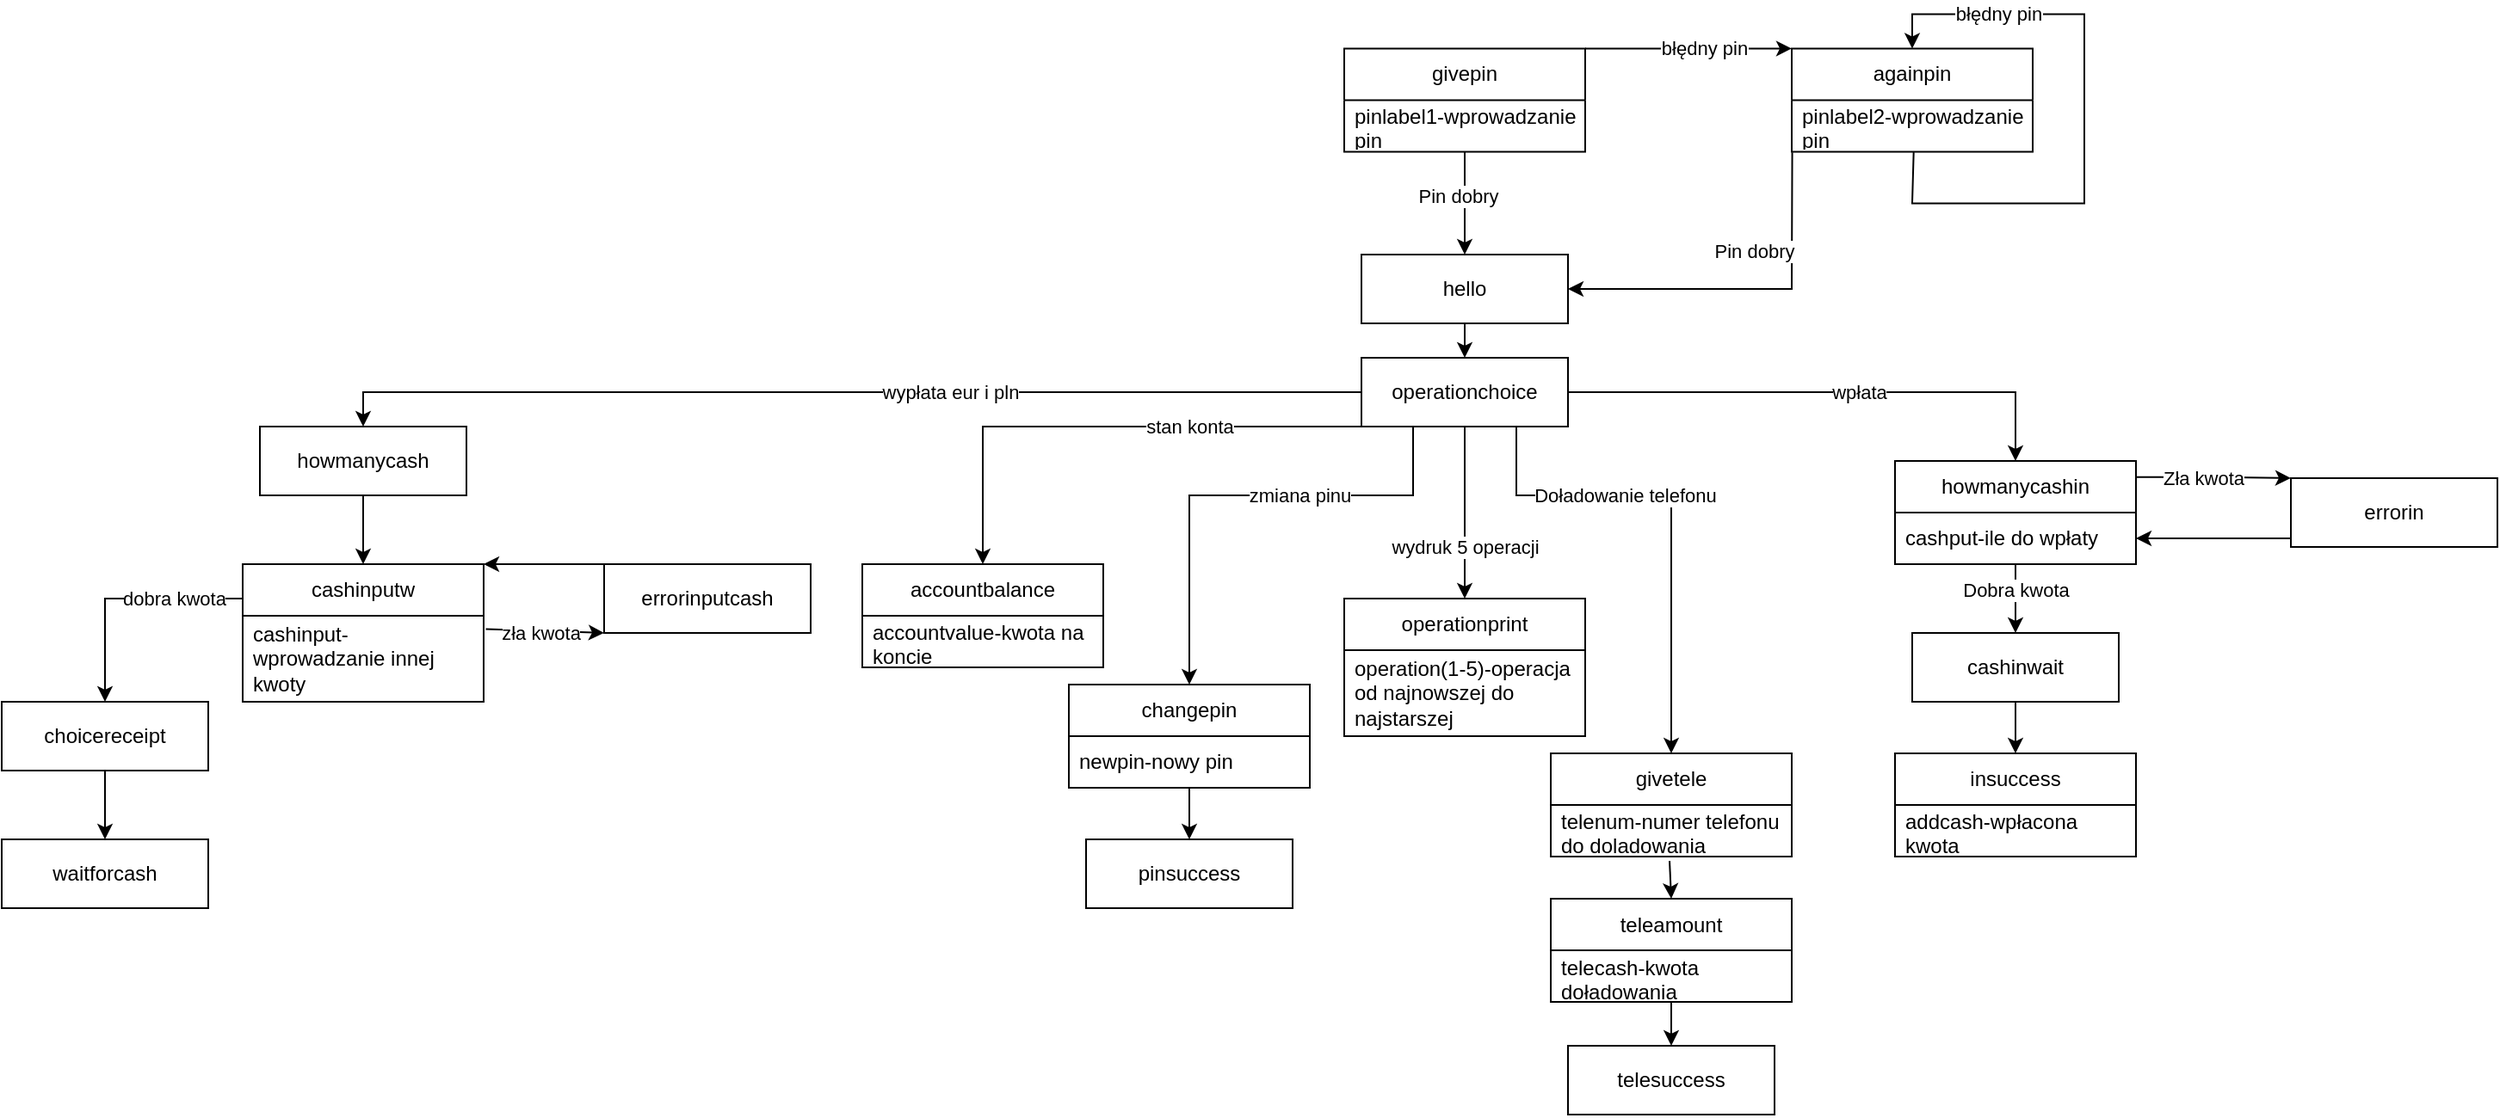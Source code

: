 <mxfile version="21.2.3" type="device">
  <diagram name="Strona-1" id="Kzm8d9shIN3Trl6sYYgi">
    <mxGraphModel dx="2486" dy="851" grid="1" gridSize="10" guides="1" tooltips="1" connect="1" arrows="1" fold="1" page="1" pageScale="1" pageWidth="827" pageHeight="1169" math="0" shadow="0">
      <root>
        <mxCell id="0" />
        <mxCell id="1" parent="0" />
        <mxCell id="q213whrQz-qfY4SCTPW1-1" value="hello" style="rounded=0;whiteSpace=wrap;html=1;" parent="1" vertex="1">
          <mxGeometry x="160" y="180" width="120" height="40" as="geometry" />
        </mxCell>
        <mxCell id="q213whrQz-qfY4SCTPW1-3" value="" style="endArrow=classic;html=1;rounded=0;exitX=0.5;exitY=1;exitDx=0;exitDy=0;" parent="1" source="q213whrQz-qfY4SCTPW1-1" target="q213whrQz-qfY4SCTPW1-9" edge="1">
          <mxGeometry width="50" height="50" relative="1" as="geometry">
            <mxPoint x="220" y="310" as="sourcePoint" />
            <mxPoint x="270" y="260" as="targetPoint" />
          </mxGeometry>
        </mxCell>
        <mxCell id="q213whrQz-qfY4SCTPW1-5" value="" style="endArrow=classic;html=1;rounded=0;exitX=1;exitY=0;exitDx=0;exitDy=0;entryX=0;entryY=0;entryDx=0;entryDy=0;" parent="1" source="q213whrQz-qfY4SCTPW1-54" target="q213whrQz-qfY4SCTPW1-58" edge="1">
          <mxGeometry width="50" height="50" relative="1" as="geometry">
            <mxPoint x="260" y="270.21" as="sourcePoint" />
            <mxPoint x="400" y="80.21" as="targetPoint" />
          </mxGeometry>
        </mxCell>
        <mxCell id="q213whrQz-qfY4SCTPW1-6" value="błędny pin" style="edgeLabel;html=1;align=center;verticalAlign=middle;resizable=0;points=[];rotation=0;" parent="q213whrQz-qfY4SCTPW1-5" vertex="1" connectable="0">
          <mxGeometry x="0.454" y="2" relative="1" as="geometry">
            <mxPoint x="-18" y="2" as="offset" />
          </mxGeometry>
        </mxCell>
        <mxCell id="q213whrQz-qfY4SCTPW1-9" value="operationchoice" style="rounded=0;whiteSpace=wrap;html=1;" parent="1" vertex="1">
          <mxGeometry x="160" y="240" width="120" height="40" as="geometry" />
        </mxCell>
        <mxCell id="q213whrQz-qfY4SCTPW1-10" value="" style="endArrow=classic;html=1;rounded=0;" parent="1" source="q213whrQz-qfY4SCTPW1-54" target="q213whrQz-qfY4SCTPW1-1" edge="1">
          <mxGeometry width="50" height="50" relative="1" as="geometry">
            <mxPoint x="220" y="310" as="sourcePoint" />
            <mxPoint x="270" y="260" as="targetPoint" />
          </mxGeometry>
        </mxCell>
        <mxCell id="q213whrQz-qfY4SCTPW1-12" value="Pin dobry" style="edgeLabel;html=1;align=center;verticalAlign=middle;resizable=0;points=[];rotation=0;" parent="q213whrQz-qfY4SCTPW1-10" vertex="1" connectable="0">
          <mxGeometry x="0.412" y="-1" relative="1" as="geometry">
            <mxPoint x="-3" y="-16" as="offset" />
          </mxGeometry>
        </mxCell>
        <mxCell id="q213whrQz-qfY4SCTPW1-11" value="" style="endArrow=classic;html=1;rounded=0;exitX=0.002;exitY=1.012;exitDx=0;exitDy=0;exitPerimeter=0;" parent="1" source="q213whrQz-qfY4SCTPW1-59" target="q213whrQz-qfY4SCTPW1-1" edge="1">
          <mxGeometry width="50" height="50" relative="1" as="geometry">
            <mxPoint x="220" y="310" as="sourcePoint" />
            <mxPoint x="290" y="250" as="targetPoint" />
            <Array as="points">
              <mxPoint x="410" y="200" />
            </Array>
          </mxGeometry>
        </mxCell>
        <mxCell id="q213whrQz-qfY4SCTPW1-14" value="Pin dobry" style="edgeLabel;html=1;align=center;verticalAlign=middle;resizable=0;points=[];rotation=0;" parent="q213whrQz-qfY4SCTPW1-11" vertex="1" connectable="0">
          <mxGeometry x="-0.42" y="3" relative="1" as="geometry">
            <mxPoint x="-25" y="-3" as="offset" />
          </mxGeometry>
        </mxCell>
        <mxCell id="q213whrQz-qfY4SCTPW1-20" value="" style="edgeStyle=orthogonalEdgeStyle;rounded=0;orthogonalLoop=1;jettySize=auto;html=1;entryX=0.5;entryY=0;entryDx=0;entryDy=0;" parent="1" source="q213whrQz-qfY4SCTPW1-15" target="q213whrQz-qfY4SCTPW1-64" edge="1">
          <mxGeometry relative="1" as="geometry" />
        </mxCell>
        <mxCell id="q213whrQz-qfY4SCTPW1-15" value="howmanycash" style="rounded=0;whiteSpace=wrap;html=1;" parent="1" vertex="1">
          <mxGeometry x="-480" y="280" width="120" height="40" as="geometry" />
        </mxCell>
        <mxCell id="q213whrQz-qfY4SCTPW1-16" value="" style="endArrow=classic;html=1;rounded=0;entryX=0.5;entryY=0;entryDx=0;entryDy=0;exitX=0;exitY=0.5;exitDx=0;exitDy=0;" parent="1" source="q213whrQz-qfY4SCTPW1-9" target="q213whrQz-qfY4SCTPW1-15" edge="1">
          <mxGeometry width="50" height="50" relative="1" as="geometry">
            <mxPoint x="70" y="260" as="sourcePoint" />
            <mxPoint x="120" y="260" as="targetPoint" />
            <Array as="points">
              <mxPoint x="-420" y="260" />
            </Array>
          </mxGeometry>
        </mxCell>
        <mxCell id="q213whrQz-qfY4SCTPW1-17" value="wypłata eur i pln" style="edgeLabel;html=1;align=center;verticalAlign=middle;resizable=0;points=[];rotation=0;" parent="q213whrQz-qfY4SCTPW1-16" vertex="1" connectable="0">
          <mxGeometry x="-0.388" y="-2" relative="1" as="geometry">
            <mxPoint x="-56" y="2" as="offset" />
          </mxGeometry>
        </mxCell>
        <mxCell id="q213whrQz-qfY4SCTPW1-21" value="errorinputcash" style="rounded=0;whiteSpace=wrap;html=1;" parent="1" vertex="1">
          <mxGeometry x="-280" y="360" width="120" height="40" as="geometry" />
        </mxCell>
        <mxCell id="q213whrQz-qfY4SCTPW1-22" value="" style="endArrow=classic;html=1;rounded=0;exitX=1.009;exitY=0.155;exitDx=0;exitDy=0;entryX=0;entryY=1;entryDx=0;entryDy=0;exitPerimeter=0;" parent="1" source="q213whrQz-qfY4SCTPW1-65" target="q213whrQz-qfY4SCTPW1-21" edge="1">
          <mxGeometry width="50" height="50" relative="1" as="geometry">
            <mxPoint x="-190" y="490" as="sourcePoint" />
            <mxPoint x="-120" y="560" as="targetPoint" />
          </mxGeometry>
        </mxCell>
        <mxCell id="q213whrQz-qfY4SCTPW1-24" value="zła kwota" style="edgeLabel;html=1;align=center;verticalAlign=middle;resizable=0;points=[];rotation=0;" parent="q213whrQz-qfY4SCTPW1-22" vertex="1" connectable="0">
          <mxGeometry x="0.485" y="-3" relative="1" as="geometry">
            <mxPoint x="-19" y="-3" as="offset" />
          </mxGeometry>
        </mxCell>
        <mxCell id="q213whrQz-qfY4SCTPW1-25" value="" style="endArrow=classic;html=1;rounded=0;entryX=1;entryY=0;entryDx=0;entryDy=0;exitX=0;exitY=0;exitDx=0;exitDy=0;" parent="1" source="q213whrQz-qfY4SCTPW1-21" target="q213whrQz-qfY4SCTPW1-64" edge="1">
          <mxGeometry width="50" height="50" relative="1" as="geometry">
            <mxPoint x="-410" y="510" as="sourcePoint" />
            <mxPoint x="-360" y="460" as="targetPoint" />
          </mxGeometry>
        </mxCell>
        <mxCell id="q213whrQz-qfY4SCTPW1-26" value="choicereceipt" style="rounded=0;whiteSpace=wrap;html=1;" parent="1" vertex="1">
          <mxGeometry x="-630" y="440" width="120" height="40" as="geometry" />
        </mxCell>
        <mxCell id="q213whrQz-qfY4SCTPW1-27" value="" style="endArrow=classic;html=1;rounded=0;exitX=0;exitY=0.25;exitDx=0;exitDy=0;entryX=0.5;entryY=0;entryDx=0;entryDy=0;" parent="1" source="q213whrQz-qfY4SCTPW1-64" target="q213whrQz-qfY4SCTPW1-26" edge="1">
          <mxGeometry width="50" height="50" relative="1" as="geometry">
            <mxPoint x="-440" y="510" as="sourcePoint" />
            <mxPoint x="-390" y="460" as="targetPoint" />
            <Array as="points">
              <mxPoint x="-570" y="380" />
            </Array>
          </mxGeometry>
        </mxCell>
        <mxCell id="q213whrQz-qfY4SCTPW1-28" value="dobra kwota" style="edgeLabel;html=1;align=center;verticalAlign=middle;resizable=0;points=[];" parent="q213whrQz-qfY4SCTPW1-27" vertex="1" connectable="0">
          <mxGeometry x="0.452" y="-1" relative="1" as="geometry">
            <mxPoint x="41" y="-22" as="offset" />
          </mxGeometry>
        </mxCell>
        <mxCell id="q213whrQz-qfY4SCTPW1-29" value="waitforcash" style="rounded=0;whiteSpace=wrap;html=1;" parent="1" vertex="1">
          <mxGeometry x="-630" y="520" width="120" height="40" as="geometry" />
        </mxCell>
        <mxCell id="q213whrQz-qfY4SCTPW1-30" value="" style="endArrow=classic;html=1;rounded=0;exitX=0.5;exitY=1;exitDx=0;exitDy=0;" parent="1" source="q213whrQz-qfY4SCTPW1-26" target="q213whrQz-qfY4SCTPW1-29" edge="1">
          <mxGeometry width="50" height="50" relative="1" as="geometry">
            <mxPoint x="-440" y="510" as="sourcePoint" />
            <mxPoint x="-390" y="460" as="targetPoint" />
          </mxGeometry>
        </mxCell>
        <mxCell id="q213whrQz-qfY4SCTPW1-32" value="" style="endArrow=classic;html=1;rounded=0;exitX=0;exitY=1;exitDx=0;exitDy=0;entryX=0.5;entryY=0;entryDx=0;entryDy=0;" parent="1" source="q213whrQz-qfY4SCTPW1-9" target="q213whrQz-qfY4SCTPW1-68" edge="1">
          <mxGeometry width="50" height="50" relative="1" as="geometry">
            <mxPoint x="190" y="510" as="sourcePoint" />
            <mxPoint x="240" y="460" as="targetPoint" />
            <Array as="points">
              <mxPoint x="-60" y="280" />
            </Array>
          </mxGeometry>
        </mxCell>
        <mxCell id="q213whrQz-qfY4SCTPW1-33" value="stan konta" style="edgeLabel;html=1;align=center;verticalAlign=middle;resizable=0;points=[];rotation=0;" parent="q213whrQz-qfY4SCTPW1-32" vertex="1" connectable="0">
          <mxGeometry x="-0.152" y="2" relative="1" as="geometry">
            <mxPoint x="27" y="-2" as="offset" />
          </mxGeometry>
        </mxCell>
        <mxCell id="q213whrQz-qfY4SCTPW1-35" value="" style="endArrow=classic;html=1;rounded=0;exitX=0.25;exitY=1;exitDx=0;exitDy=0;entryX=0.5;entryY=0;entryDx=0;entryDy=0;" parent="1" source="q213whrQz-qfY4SCTPW1-9" target="q213whrQz-qfY4SCTPW1-72" edge="1">
          <mxGeometry width="50" height="50" relative="1" as="geometry">
            <mxPoint x="412.96" y="360" as="sourcePoint" />
            <mxPoint x="410" y="542" as="targetPoint" />
            <Array as="points">
              <mxPoint x="190" y="320" />
              <mxPoint x="60" y="320" />
            </Array>
          </mxGeometry>
        </mxCell>
        <mxCell id="q213whrQz-qfY4SCTPW1-37" value="zmiana pinu" style="edgeLabel;html=1;align=center;verticalAlign=middle;resizable=0;points=[];" parent="q213whrQz-qfY4SCTPW1-35" vertex="1" connectable="0">
          <mxGeometry x="-0.329" y="4" relative="1" as="geometry">
            <mxPoint x="-12" y="-4" as="offset" />
          </mxGeometry>
        </mxCell>
        <mxCell id="q213whrQz-qfY4SCTPW1-38" value="pinsuccess" style="rounded=0;whiteSpace=wrap;html=1;" parent="1" vertex="1">
          <mxGeometry y="520" width="120" height="40" as="geometry" />
        </mxCell>
        <mxCell id="q213whrQz-qfY4SCTPW1-40" value="" style="endArrow=classic;html=1;rounded=0;exitX=0.5;exitY=1;exitDx=0;exitDy=0;entryX=0.5;entryY=0;entryDx=0;entryDy=0;" parent="1" source="q213whrQz-qfY4SCTPW1-9" target="q213whrQz-qfY4SCTPW1-77" edge="1">
          <mxGeometry width="50" height="50" relative="1" as="geometry">
            <mxPoint x="430" y="362" as="sourcePoint" />
            <mxPoint x="400" y="422" as="targetPoint" />
          </mxGeometry>
        </mxCell>
        <mxCell id="q213whrQz-qfY4SCTPW1-42" value="wydruk 5 operacji" style="edgeLabel;html=1;align=center;verticalAlign=middle;resizable=0;points=[];" parent="q213whrQz-qfY4SCTPW1-40" vertex="1" connectable="0">
          <mxGeometry x="-0.311" y="2" relative="1" as="geometry">
            <mxPoint x="-2" y="35" as="offset" />
          </mxGeometry>
        </mxCell>
        <mxCell id="q213whrQz-qfY4SCTPW1-44" value="" style="endArrow=classic;html=1;rounded=0;exitX=0.75;exitY=1;exitDx=0;exitDy=0;entryX=0.5;entryY=0;entryDx=0;entryDy=0;" parent="1" source="q213whrQz-qfY4SCTPW1-9" target="q213whrQz-qfY4SCTPW1-81" edge="1">
          <mxGeometry width="50" height="50" relative="1" as="geometry">
            <mxPoint x="240" y="420" as="sourcePoint" />
            <mxPoint x="290" y="370" as="targetPoint" />
            <Array as="points">
              <mxPoint x="250" y="320" />
              <mxPoint x="340" y="320" />
            </Array>
          </mxGeometry>
        </mxCell>
        <mxCell id="q213whrQz-qfY4SCTPW1-45" value="Doładowanie telefonu" style="edgeLabel;html=1;align=center;verticalAlign=middle;resizable=0;points=[];" parent="q213whrQz-qfY4SCTPW1-44" vertex="1" connectable="0">
          <mxGeometry x="-0.236" y="4" relative="1" as="geometry">
            <mxPoint x="-4" y="4" as="offset" />
          </mxGeometry>
        </mxCell>
        <mxCell id="q213whrQz-qfY4SCTPW1-47" value="telesuccess" style="rounded=0;whiteSpace=wrap;html=1;" parent="1" vertex="1">
          <mxGeometry x="280" y="640" width="120" height="40" as="geometry" />
        </mxCell>
        <mxCell id="q213whrQz-qfY4SCTPW1-48" value="" style="endArrow=classic;html=1;rounded=0;exitX=0.493;exitY=1.084;exitDx=0;exitDy=0;entryX=0.5;entryY=0;entryDx=0;entryDy=0;exitPerimeter=0;" parent="1" source="q213whrQz-qfY4SCTPW1-82" target="q213whrQz-qfY4SCTPW1-85" edge="1">
          <mxGeometry width="50" height="50" relative="1" as="geometry">
            <mxPoint x="340" y="560" as="sourcePoint" />
            <mxPoint x="390" y="510" as="targetPoint" />
          </mxGeometry>
        </mxCell>
        <mxCell id="q213whrQz-qfY4SCTPW1-50" value="" style="endArrow=classic;html=1;rounded=0;exitX=1;exitY=0.5;exitDx=0;exitDy=0;entryX=0.5;entryY=0;entryDx=0;entryDy=0;" parent="1" source="q213whrQz-qfY4SCTPW1-9" target="q213whrQz-qfY4SCTPW1-91" edge="1">
          <mxGeometry width="50" height="50" relative="1" as="geometry">
            <mxPoint x="410" y="470" as="sourcePoint" />
            <mxPoint x="540" y="320" as="targetPoint" />
            <Array as="points">
              <mxPoint x="540" y="260" />
            </Array>
          </mxGeometry>
        </mxCell>
        <mxCell id="q213whrQz-qfY4SCTPW1-52" value="wpłata" style="edgeLabel;html=1;align=center;verticalAlign=middle;resizable=0;points=[];" parent="q213whrQz-qfY4SCTPW1-50" vertex="1" connectable="0">
          <mxGeometry x="0.171" y="-3" relative="1" as="geometry">
            <mxPoint x="-7" y="-3" as="offset" />
          </mxGeometry>
        </mxCell>
        <mxCell id="q213whrQz-qfY4SCTPW1-54" value="givepin" style="swimlane;fontStyle=0;childLayout=stackLayout;horizontal=1;startSize=30;horizontalStack=0;resizeParent=1;resizeParentMax=0;resizeLast=0;collapsible=1;marginBottom=0;whiteSpace=wrap;html=1;" parent="1" vertex="1">
          <mxGeometry x="150" y="60.21" width="140" height="60" as="geometry">
            <mxRectangle x="-40" y="80" width="60" height="30" as="alternateBounds" />
          </mxGeometry>
        </mxCell>
        <mxCell id="q213whrQz-qfY4SCTPW1-55" value="pinlabel1-wprowadzanie pin" style="text;strokeColor=none;fillColor=none;align=left;verticalAlign=middle;spacingLeft=4;spacingRight=4;overflow=hidden;points=[[0,0.5],[1,0.5]];portConstraint=eastwest;rotatable=0;whiteSpace=wrap;html=1;" parent="q213whrQz-qfY4SCTPW1-54" vertex="1">
          <mxGeometry y="30" width="140" height="30" as="geometry" />
        </mxCell>
        <mxCell id="q213whrQz-qfY4SCTPW1-58" value="againpin" style="swimlane;fontStyle=0;childLayout=stackLayout;horizontal=1;startSize=30;horizontalStack=0;resizeParent=1;resizeParentMax=0;resizeLast=0;collapsible=1;marginBottom=0;whiteSpace=wrap;html=1;" parent="1" vertex="1">
          <mxGeometry x="410" y="60.21" width="140" height="60" as="geometry" />
        </mxCell>
        <mxCell id="q213whrQz-qfY4SCTPW1-59" value="pinlabel2-wprowadzanie pin" style="text;strokeColor=none;fillColor=none;align=left;verticalAlign=middle;spacingLeft=4;spacingRight=4;overflow=hidden;points=[[0,0.5],[1,0.5]];portConstraint=eastwest;rotatable=0;whiteSpace=wrap;html=1;" parent="q213whrQz-qfY4SCTPW1-58" vertex="1">
          <mxGeometry y="30" width="140" height="30" as="geometry" />
        </mxCell>
        <mxCell id="q213whrQz-qfY4SCTPW1-7" value="" style="endArrow=classic;html=1;rounded=0;exitX=0.506;exitY=1.012;exitDx=0;exitDy=0;entryX=0.5;entryY=0;entryDx=0;entryDy=0;exitPerimeter=0;" parent="q213whrQz-qfY4SCTPW1-58" source="q213whrQz-qfY4SCTPW1-59" target="q213whrQz-qfY4SCTPW1-58" edge="1">
          <mxGeometry width="50" height="50" relative="1" as="geometry">
            <mxPoint x="-390" y="210" as="sourcePoint" />
            <mxPoint x="-260" y="60" as="targetPoint" />
            <Array as="points">
              <mxPoint x="70" y="90" />
              <mxPoint x="170" y="90" />
              <mxPoint x="170" y="80" />
              <mxPoint x="170" y="-20" />
              <mxPoint x="70" y="-20" />
            </Array>
          </mxGeometry>
        </mxCell>
        <mxCell id="q213whrQz-qfY4SCTPW1-63" value="błędny pin" style="edgeLabel;html=1;align=center;verticalAlign=middle;resizable=0;points=[];" parent="q213whrQz-qfY4SCTPW1-7" vertex="1" connectable="0">
          <mxGeometry x="-0.027" y="1" relative="1" as="geometry">
            <mxPoint x="-49" y="-65" as="offset" />
          </mxGeometry>
        </mxCell>
        <mxCell id="q213whrQz-qfY4SCTPW1-64" value="cashinputw" style="swimlane;fontStyle=0;childLayout=stackLayout;horizontal=1;startSize=30;horizontalStack=0;resizeParent=1;resizeParentMax=0;resizeLast=0;collapsible=1;marginBottom=0;whiteSpace=wrap;html=1;" parent="1" vertex="1">
          <mxGeometry x="-490" y="360" width="140" height="80" as="geometry" />
        </mxCell>
        <mxCell id="q213whrQz-qfY4SCTPW1-65" value="cashinput-wprowadzanie innej kwoty" style="text;strokeColor=none;fillColor=none;align=left;verticalAlign=middle;spacingLeft=4;spacingRight=4;overflow=hidden;points=[[0,0.5],[1,0.5]];portConstraint=eastwest;rotatable=0;whiteSpace=wrap;html=1;" parent="q213whrQz-qfY4SCTPW1-64" vertex="1">
          <mxGeometry y="30" width="140" height="50" as="geometry" />
        </mxCell>
        <mxCell id="q213whrQz-qfY4SCTPW1-68" value="accountbalance" style="swimlane;fontStyle=0;childLayout=stackLayout;horizontal=1;startSize=30;horizontalStack=0;resizeParent=1;resizeParentMax=0;resizeLast=0;collapsible=1;marginBottom=0;whiteSpace=wrap;html=1;" parent="1" vertex="1">
          <mxGeometry x="-130" y="360" width="140" height="60" as="geometry" />
        </mxCell>
        <mxCell id="q213whrQz-qfY4SCTPW1-69" value="accountvalue-kwota na koncie" style="text;strokeColor=none;fillColor=none;align=left;verticalAlign=middle;spacingLeft=4;spacingRight=4;overflow=hidden;points=[[0,0.5],[1,0.5]];portConstraint=eastwest;rotatable=0;whiteSpace=wrap;html=1;" parent="q213whrQz-qfY4SCTPW1-68" vertex="1">
          <mxGeometry y="30" width="140" height="30" as="geometry" />
        </mxCell>
        <mxCell id="q213whrQz-qfY4SCTPW1-76" value="" style="edgeStyle=orthogonalEdgeStyle;rounded=0;orthogonalLoop=1;jettySize=auto;html=1;" parent="1" source="q213whrQz-qfY4SCTPW1-72" target="q213whrQz-qfY4SCTPW1-38" edge="1">
          <mxGeometry relative="1" as="geometry" />
        </mxCell>
        <mxCell id="q213whrQz-qfY4SCTPW1-72" value="changepin" style="swimlane;fontStyle=0;childLayout=stackLayout;horizontal=1;startSize=30;horizontalStack=0;resizeParent=1;resizeParentMax=0;resizeLast=0;collapsible=1;marginBottom=0;whiteSpace=wrap;html=1;" parent="1" vertex="1">
          <mxGeometry x="-10" y="430" width="140" height="60" as="geometry" />
        </mxCell>
        <mxCell id="q213whrQz-qfY4SCTPW1-73" value="newpin-nowy pin" style="text;strokeColor=none;fillColor=none;align=left;verticalAlign=middle;spacingLeft=4;spacingRight=4;overflow=hidden;points=[[0,0.5],[1,0.5]];portConstraint=eastwest;rotatable=0;whiteSpace=wrap;html=1;" parent="q213whrQz-qfY4SCTPW1-72" vertex="1">
          <mxGeometry y="30" width="140" height="30" as="geometry" />
        </mxCell>
        <mxCell id="q213whrQz-qfY4SCTPW1-77" value="operationprint" style="swimlane;fontStyle=0;childLayout=stackLayout;horizontal=1;startSize=30;horizontalStack=0;resizeParent=1;resizeParentMax=0;resizeLast=0;collapsible=1;marginBottom=0;whiteSpace=wrap;html=1;" parent="1" vertex="1">
          <mxGeometry x="150" y="380" width="140" height="80" as="geometry" />
        </mxCell>
        <mxCell id="q213whrQz-qfY4SCTPW1-78" value="operation(1-5)-operacja od najnowszej do najstarszej" style="text;strokeColor=none;fillColor=none;align=left;verticalAlign=middle;spacingLeft=4;spacingRight=4;overflow=hidden;points=[[0,0.5],[1,0.5]];portConstraint=eastwest;rotatable=0;whiteSpace=wrap;html=1;" parent="q213whrQz-qfY4SCTPW1-77" vertex="1">
          <mxGeometry y="30" width="140" height="50" as="geometry" />
        </mxCell>
        <mxCell id="q213whrQz-qfY4SCTPW1-81" value="givetele" style="swimlane;fontStyle=0;childLayout=stackLayout;horizontal=1;startSize=30;horizontalStack=0;resizeParent=1;resizeParentMax=0;resizeLast=0;collapsible=1;marginBottom=0;whiteSpace=wrap;html=1;" parent="1" vertex="1">
          <mxGeometry x="270" y="470" width="140" height="60" as="geometry" />
        </mxCell>
        <mxCell id="q213whrQz-qfY4SCTPW1-82" value="telenum-numer telefonu do doladowania" style="text;strokeColor=none;fillColor=none;align=left;verticalAlign=middle;spacingLeft=4;spacingRight=4;overflow=hidden;points=[[0,0.5],[1,0.5]];portConstraint=eastwest;rotatable=0;whiteSpace=wrap;html=1;" parent="q213whrQz-qfY4SCTPW1-81" vertex="1">
          <mxGeometry y="30" width="140" height="30" as="geometry" />
        </mxCell>
        <mxCell id="q213whrQz-qfY4SCTPW1-90" value="" style="edgeStyle=orthogonalEdgeStyle;rounded=0;orthogonalLoop=1;jettySize=auto;html=1;" parent="1" source="q213whrQz-qfY4SCTPW1-85" target="q213whrQz-qfY4SCTPW1-47" edge="1">
          <mxGeometry relative="1" as="geometry" />
        </mxCell>
        <mxCell id="q213whrQz-qfY4SCTPW1-85" value="teleamount" style="swimlane;fontStyle=0;childLayout=stackLayout;horizontal=1;startSize=30;horizontalStack=0;resizeParent=1;resizeParentMax=0;resizeLast=0;collapsible=1;marginBottom=0;whiteSpace=wrap;html=1;" parent="1" vertex="1">
          <mxGeometry x="270" y="554.5" width="140" height="60" as="geometry" />
        </mxCell>
        <mxCell id="q213whrQz-qfY4SCTPW1-86" value="telecash-kwota doładowania" style="text;strokeColor=none;fillColor=none;align=left;verticalAlign=middle;spacingLeft=4;spacingRight=4;overflow=hidden;points=[[0,0.5],[1,0.5]];portConstraint=eastwest;rotatable=0;whiteSpace=wrap;html=1;" parent="q213whrQz-qfY4SCTPW1-85" vertex="1">
          <mxGeometry y="30" width="140" height="30" as="geometry" />
        </mxCell>
        <mxCell id="q213whrQz-qfY4SCTPW1-96" value="" style="edgeStyle=orthogonalEdgeStyle;rounded=0;orthogonalLoop=1;jettySize=auto;html=1;exitX=0.987;exitY=0.157;exitDx=0;exitDy=0;exitPerimeter=0;entryX=0;entryY=0;entryDx=0;entryDy=0;" parent="1" source="q213whrQz-qfY4SCTPW1-91" target="q213whrQz-qfY4SCTPW1-95" edge="1">
          <mxGeometry relative="1" as="geometry">
            <Array as="points">
              <mxPoint x="655" y="309" />
              <mxPoint x="700" y="310" />
            </Array>
          </mxGeometry>
        </mxCell>
        <mxCell id="q213whrQz-qfY4SCTPW1-97" value="Zła kwota" style="edgeLabel;html=1;align=center;verticalAlign=middle;resizable=0;points=[];" parent="q213whrQz-qfY4SCTPW1-96" vertex="1" connectable="0">
          <mxGeometry x="0.236" relative="1" as="geometry">
            <mxPoint x="-16" as="offset" />
          </mxGeometry>
        </mxCell>
        <mxCell id="q213whrQz-qfY4SCTPW1-101" value="" style="edgeStyle=orthogonalEdgeStyle;rounded=0;orthogonalLoop=1;jettySize=auto;html=1;" parent="1" source="q213whrQz-qfY4SCTPW1-91" target="q213whrQz-qfY4SCTPW1-100" edge="1">
          <mxGeometry relative="1" as="geometry" />
        </mxCell>
        <mxCell id="q213whrQz-qfY4SCTPW1-102" value="Dobra kwota" style="edgeLabel;html=1;align=center;verticalAlign=middle;resizable=0;points=[];" parent="q213whrQz-qfY4SCTPW1-101" vertex="1" connectable="0">
          <mxGeometry x="-0.243" relative="1" as="geometry">
            <mxPoint as="offset" />
          </mxGeometry>
        </mxCell>
        <mxCell id="q213whrQz-qfY4SCTPW1-91" value="howmanycashin" style="swimlane;fontStyle=0;childLayout=stackLayout;horizontal=1;startSize=30;horizontalStack=0;resizeParent=1;resizeParentMax=0;resizeLast=0;collapsible=1;marginBottom=0;whiteSpace=wrap;html=1;" parent="1" vertex="1">
          <mxGeometry x="470" y="300" width="140" height="60" as="geometry" />
        </mxCell>
        <mxCell id="q213whrQz-qfY4SCTPW1-92" value="cashput-ile do wpłaty" style="text;strokeColor=none;fillColor=none;align=left;verticalAlign=middle;spacingLeft=4;spacingRight=4;overflow=hidden;points=[[0,0.5],[1,0.5]];portConstraint=eastwest;rotatable=0;whiteSpace=wrap;html=1;" parent="q213whrQz-qfY4SCTPW1-91" vertex="1">
          <mxGeometry y="30" width="140" height="30" as="geometry" />
        </mxCell>
        <mxCell id="q213whrQz-qfY4SCTPW1-99" value="" style="edgeStyle=orthogonalEdgeStyle;rounded=0;orthogonalLoop=1;jettySize=auto;html=1;" parent="1" source="q213whrQz-qfY4SCTPW1-95" target="q213whrQz-qfY4SCTPW1-92" edge="1">
          <mxGeometry relative="1" as="geometry">
            <Array as="points">
              <mxPoint x="680" y="345" />
              <mxPoint x="680" y="345" />
            </Array>
          </mxGeometry>
        </mxCell>
        <mxCell id="q213whrQz-qfY4SCTPW1-95" value="errorin" style="whiteSpace=wrap;html=1;fontStyle=0;startSize=30;" parent="1" vertex="1">
          <mxGeometry x="700" y="310" width="120" height="40" as="geometry" />
        </mxCell>
        <mxCell id="q213whrQz-qfY4SCTPW1-100" value="cashinwait" style="whiteSpace=wrap;html=1;fontStyle=0;startSize=30;" parent="1" vertex="1">
          <mxGeometry x="480" y="400" width="120" height="40" as="geometry" />
        </mxCell>
        <mxCell id="q213whrQz-qfY4SCTPW1-110" value="" style="edgeStyle=orthogonalEdgeStyle;rounded=0;orthogonalLoop=1;jettySize=auto;html=1;endArrow=none;endFill=0;startArrow=classic;startFill=1;" parent="1" source="q213whrQz-qfY4SCTPW1-105" target="q213whrQz-qfY4SCTPW1-100" edge="1">
          <mxGeometry relative="1" as="geometry" />
        </mxCell>
        <mxCell id="q213whrQz-qfY4SCTPW1-105" value="insuccess" style="swimlane;fontStyle=0;childLayout=stackLayout;horizontal=1;startSize=30;horizontalStack=0;resizeParent=1;resizeParentMax=0;resizeLast=0;collapsible=1;marginBottom=0;whiteSpace=wrap;html=1;" parent="1" vertex="1">
          <mxGeometry x="470" y="470" width="140" height="60" as="geometry" />
        </mxCell>
        <mxCell id="q213whrQz-qfY4SCTPW1-106" value="addcash-wpłacona kwota" style="text;strokeColor=none;fillColor=none;align=left;verticalAlign=middle;spacingLeft=4;spacingRight=4;overflow=hidden;points=[[0,0.5],[1,0.5]];portConstraint=eastwest;rotatable=0;whiteSpace=wrap;html=1;" parent="q213whrQz-qfY4SCTPW1-105" vertex="1">
          <mxGeometry y="30" width="140" height="30" as="geometry" />
        </mxCell>
      </root>
    </mxGraphModel>
  </diagram>
</mxfile>
